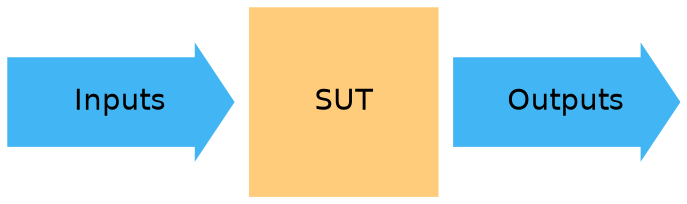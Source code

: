 
graph {
  node[style="filled,solid" fontname="helvetica"];
  edge[color=transparent];
  bgcolor=transparent;
  graph[ranksep="0.1"];
  rankdir = "LR";

  Inputs[color="#42b6f4" shape=rarrow width=1.5 height=0.75];
  SUT[color="#ffcc7b" shape=rectangle width=1.25 height=1.25];
  Outputs[color="#42b6f4" shape=rarrow width=1.5 height=0.75];

  Inputs -- SUT;
  SUT -- Outputs;
}
